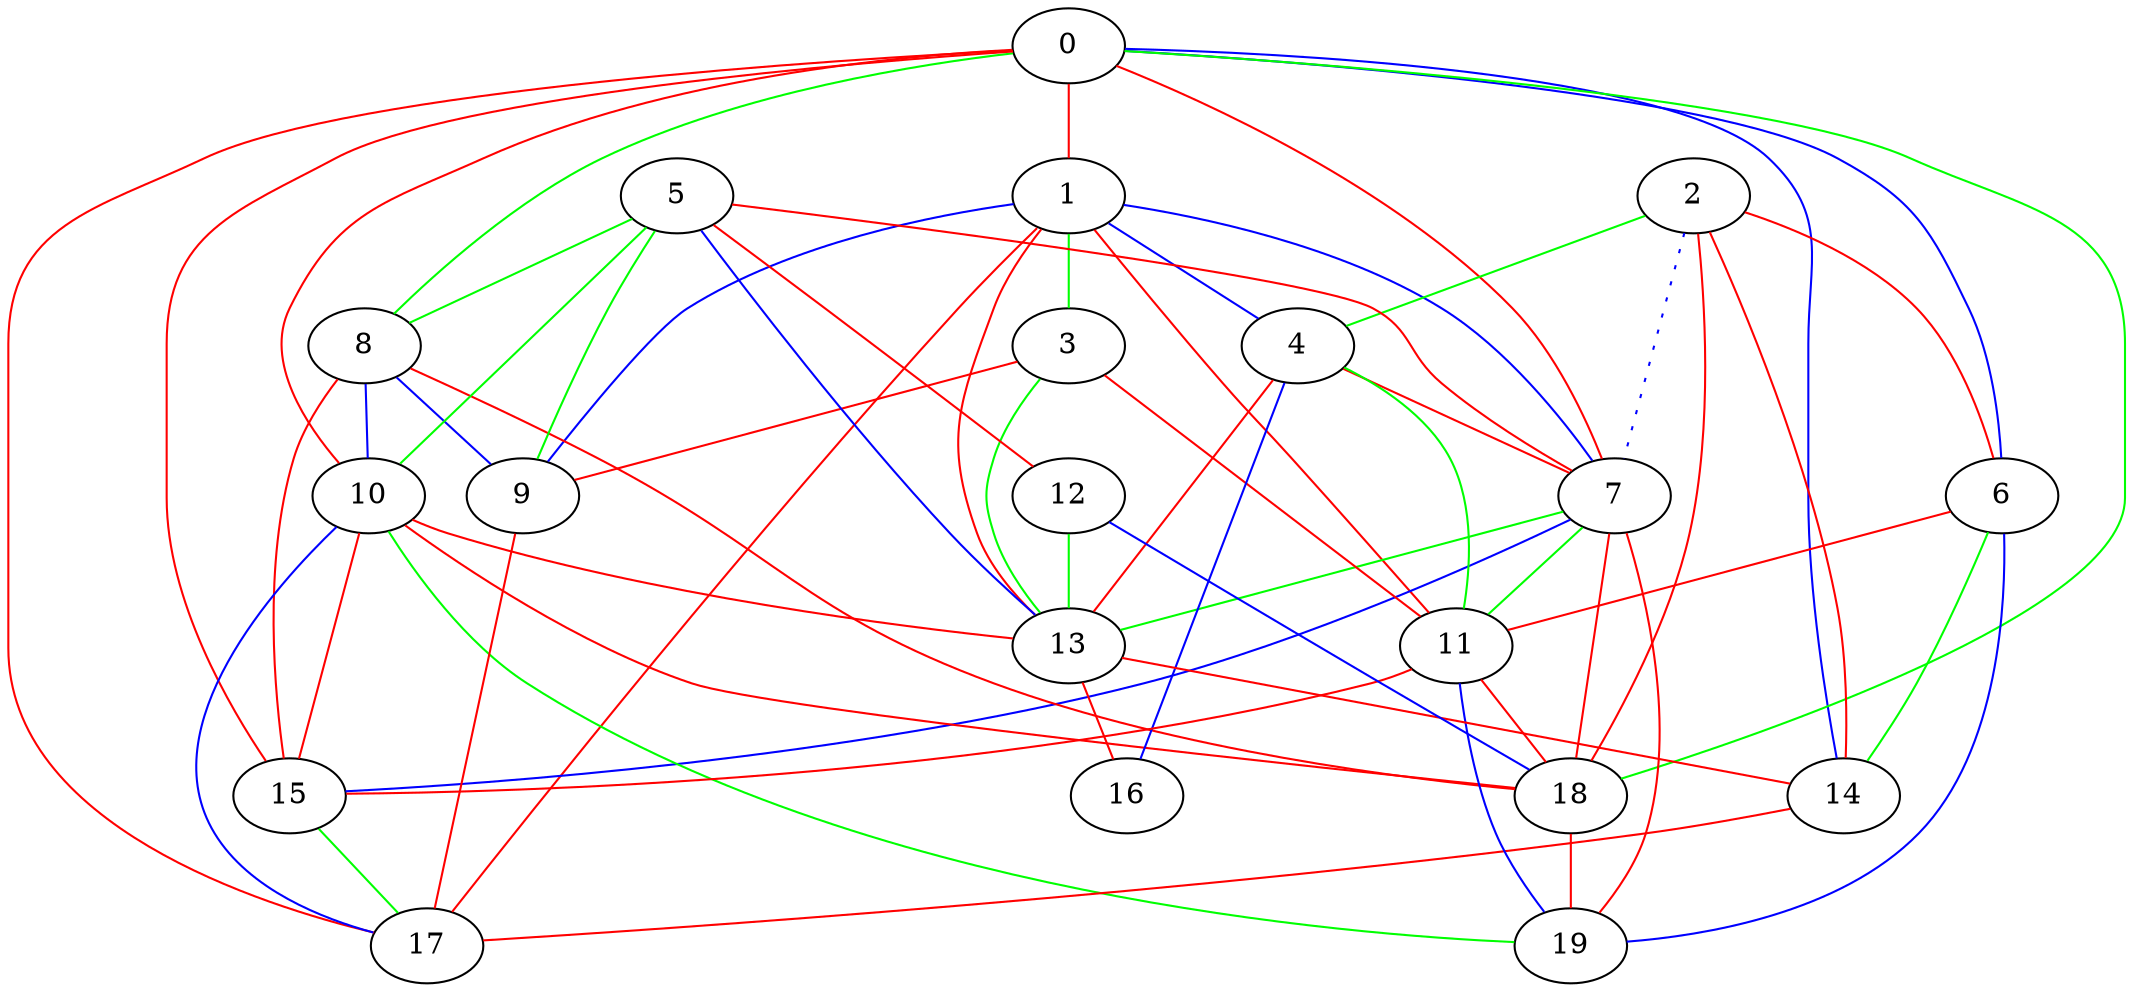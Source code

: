 graph test{
	0 -- 1[color=red];
	0 -- 6[color=blue];
	0 -- 7[color=red];
	0 -- 8[color=green];
	0 -- 10[color=red];
	0 -- 14[color=blue];
	0 -- 15[color=red];
	0 -- 17[color=red];
	0 -- 18[color=green];
	1 -- 3[color=green];
	1 -- 4[color=blue];
	1 -- 7[color=blue];
	1 -- 9[color=blue];
	1 -- 11[color=red];
	1 -- 13[color=red];
	1 -- 17[color=red];
	2 -- 4[color=green];
	2 -- 6[color=red];
	2 -- 7[style=dotted color=blue];
	2 -- 14[color=red];
	2 -- 18[color=red];
	3 -- 9[color=red];
	3 -- 11[color=red];
	3 -- 13[color=green];
	4 -- 7[color=red];
	4 -- 11[color=green];
	4 -- 13[color=red];
	4 -- 16[color=blue];
	5 -- 7[color=red];
	5 -- 8[color=green];
	5 -- 9[color=green];
	5 -- 10[color=green];
	5 -- 12[color=red];
	5 -- 13[color=blue];
	6 -- 11[color=red];
	6 -- 14[color=green];
	6 -- 19[color=blue];
	7 -- 11[color=green];
	7 -- 13[color=green];
	7 -- 15[color=blue];
	7 -- 18[color=red];
	7 -- 19[color=red];
	8 -- 9[color=blue];
	8 -- 10[color=blue];
	8 -- 15[color=red];
	8 -- 18[color=red];
	9 -- 17[color=red];
	10 -- 13[color=red];
	10 -- 15[color=red];
	10 -- 17[color=blue];
	10 -- 18[color=red];
	10 -- 19[color=green];
	11 -- 15[color=red];
	11 -- 18[color=red];
	11 -- 19[color=blue];
	12 -- 13[color=green];
	12 -- 18[color=blue];
	13 -- 14[color=red];
	13 -- 16[color=red];
	14 -- 17[color=red];
	15 -- 17[color=green];
	16;
	17;
	18 -- 19[color=red];
	19
}
